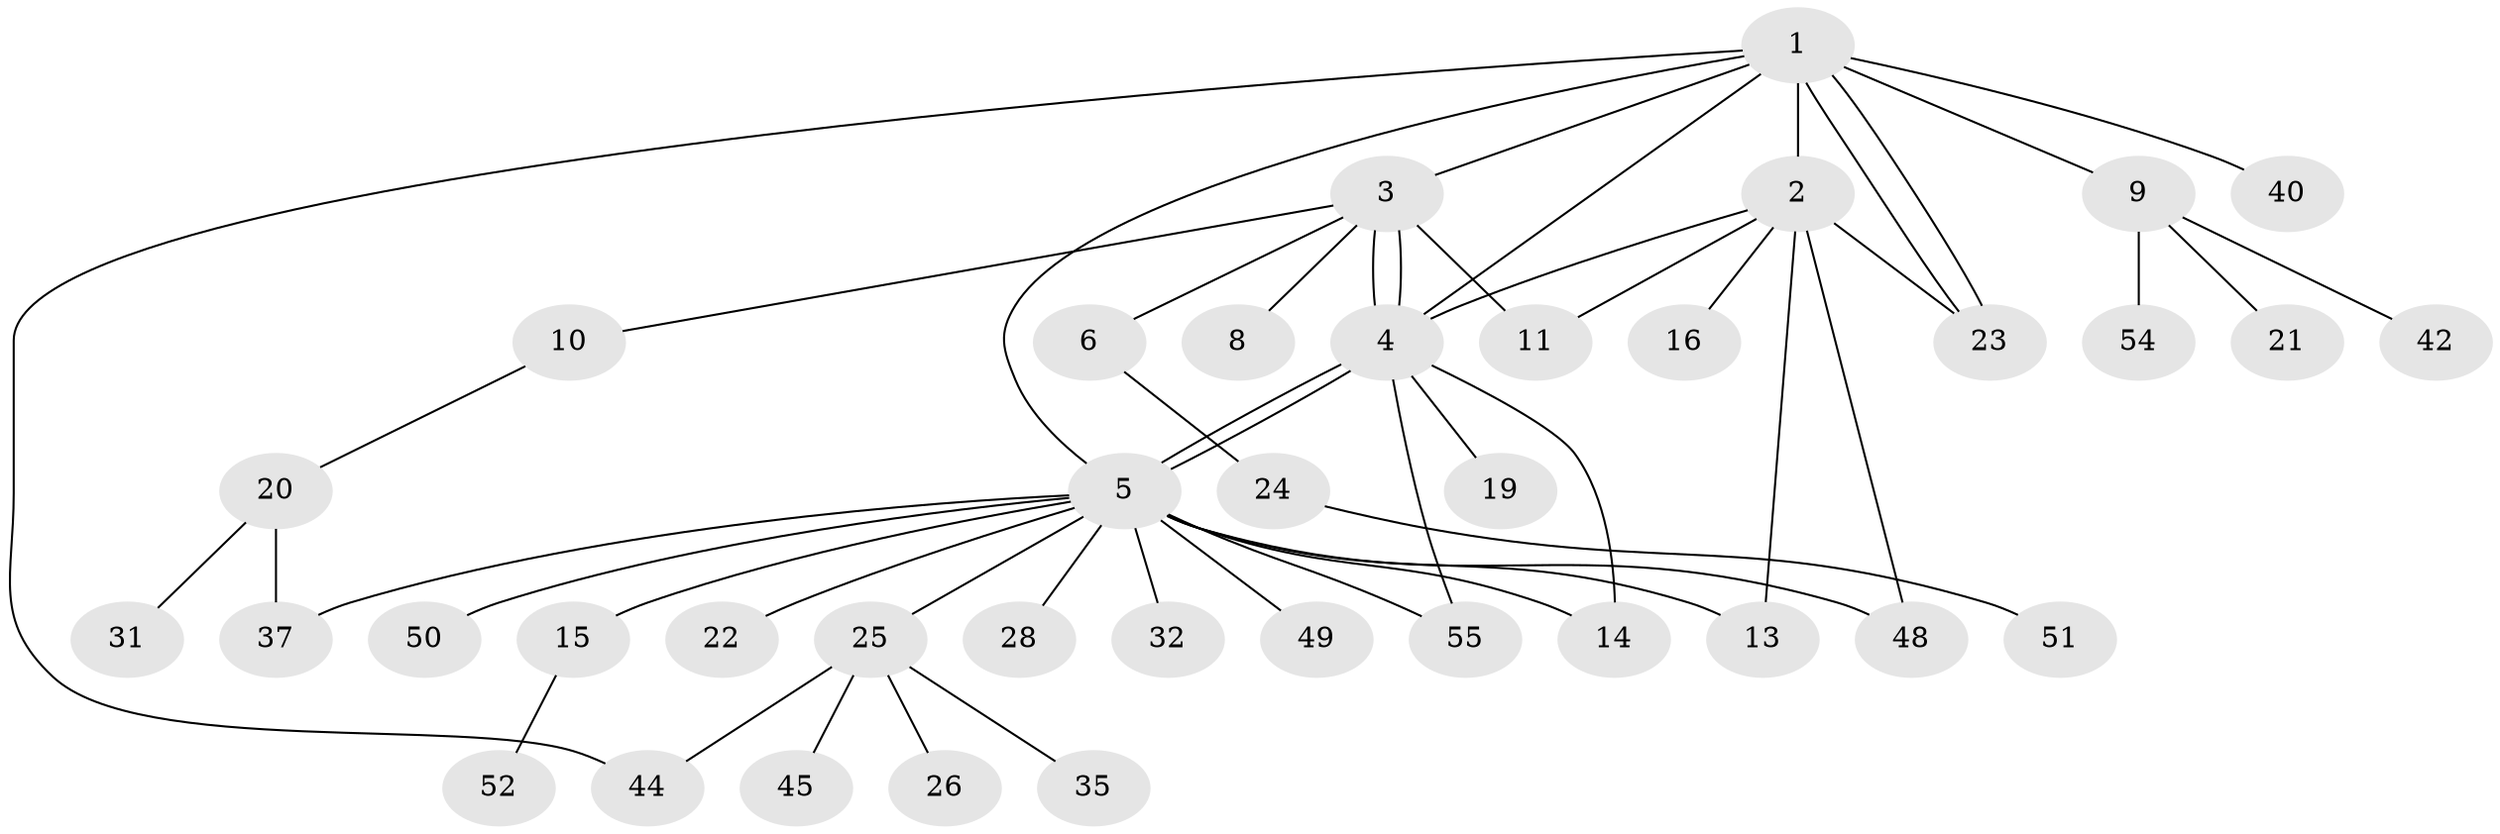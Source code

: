 // Generated by graph-tools (version 1.1) at 2025/23/03/03/25 07:23:52]
// undirected, 38 vertices, 51 edges
graph export_dot {
graph [start="1"]
  node [color=gray90,style=filled];
  1 [super="+12"];
  2 [super="+29"];
  3 [super="+27"];
  4 [super="+18"];
  5 [super="+7"];
  6;
  8;
  9 [super="+17"];
  10 [super="+41"];
  11 [super="+38"];
  13;
  14 [super="+56"];
  15;
  16;
  19 [super="+30"];
  20 [super="+36"];
  21 [super="+34"];
  22;
  23;
  24 [super="+46"];
  25 [super="+33"];
  26 [super="+47"];
  28;
  31;
  32 [super="+43"];
  35;
  37 [super="+39"];
  40;
  42;
  44;
  45;
  48;
  49;
  50 [super="+53"];
  51;
  52;
  54;
  55;
  1 -- 2;
  1 -- 3;
  1 -- 4;
  1 -- 5;
  1 -- 9;
  1 -- 23;
  1 -- 23;
  1 -- 40;
  1 -- 44;
  2 -- 4;
  2 -- 13;
  2 -- 16;
  2 -- 23 [weight=2];
  2 -- 48;
  2 -- 11;
  3 -- 4;
  3 -- 4;
  3 -- 6;
  3 -- 8;
  3 -- 10;
  3 -- 11;
  4 -- 5;
  4 -- 5;
  4 -- 19;
  4 -- 55;
  4 -- 14;
  5 -- 13;
  5 -- 14;
  5 -- 15;
  5 -- 22;
  5 -- 25;
  5 -- 28;
  5 -- 32;
  5 -- 37;
  5 -- 48;
  5 -- 49;
  5 -- 50;
  5 -- 55;
  6 -- 24;
  9 -- 21;
  9 -- 42;
  9 -- 54;
  10 -- 20;
  15 -- 52;
  20 -- 31;
  20 -- 37;
  24 -- 51;
  25 -- 26;
  25 -- 44;
  25 -- 35;
  25 -- 45;
}
